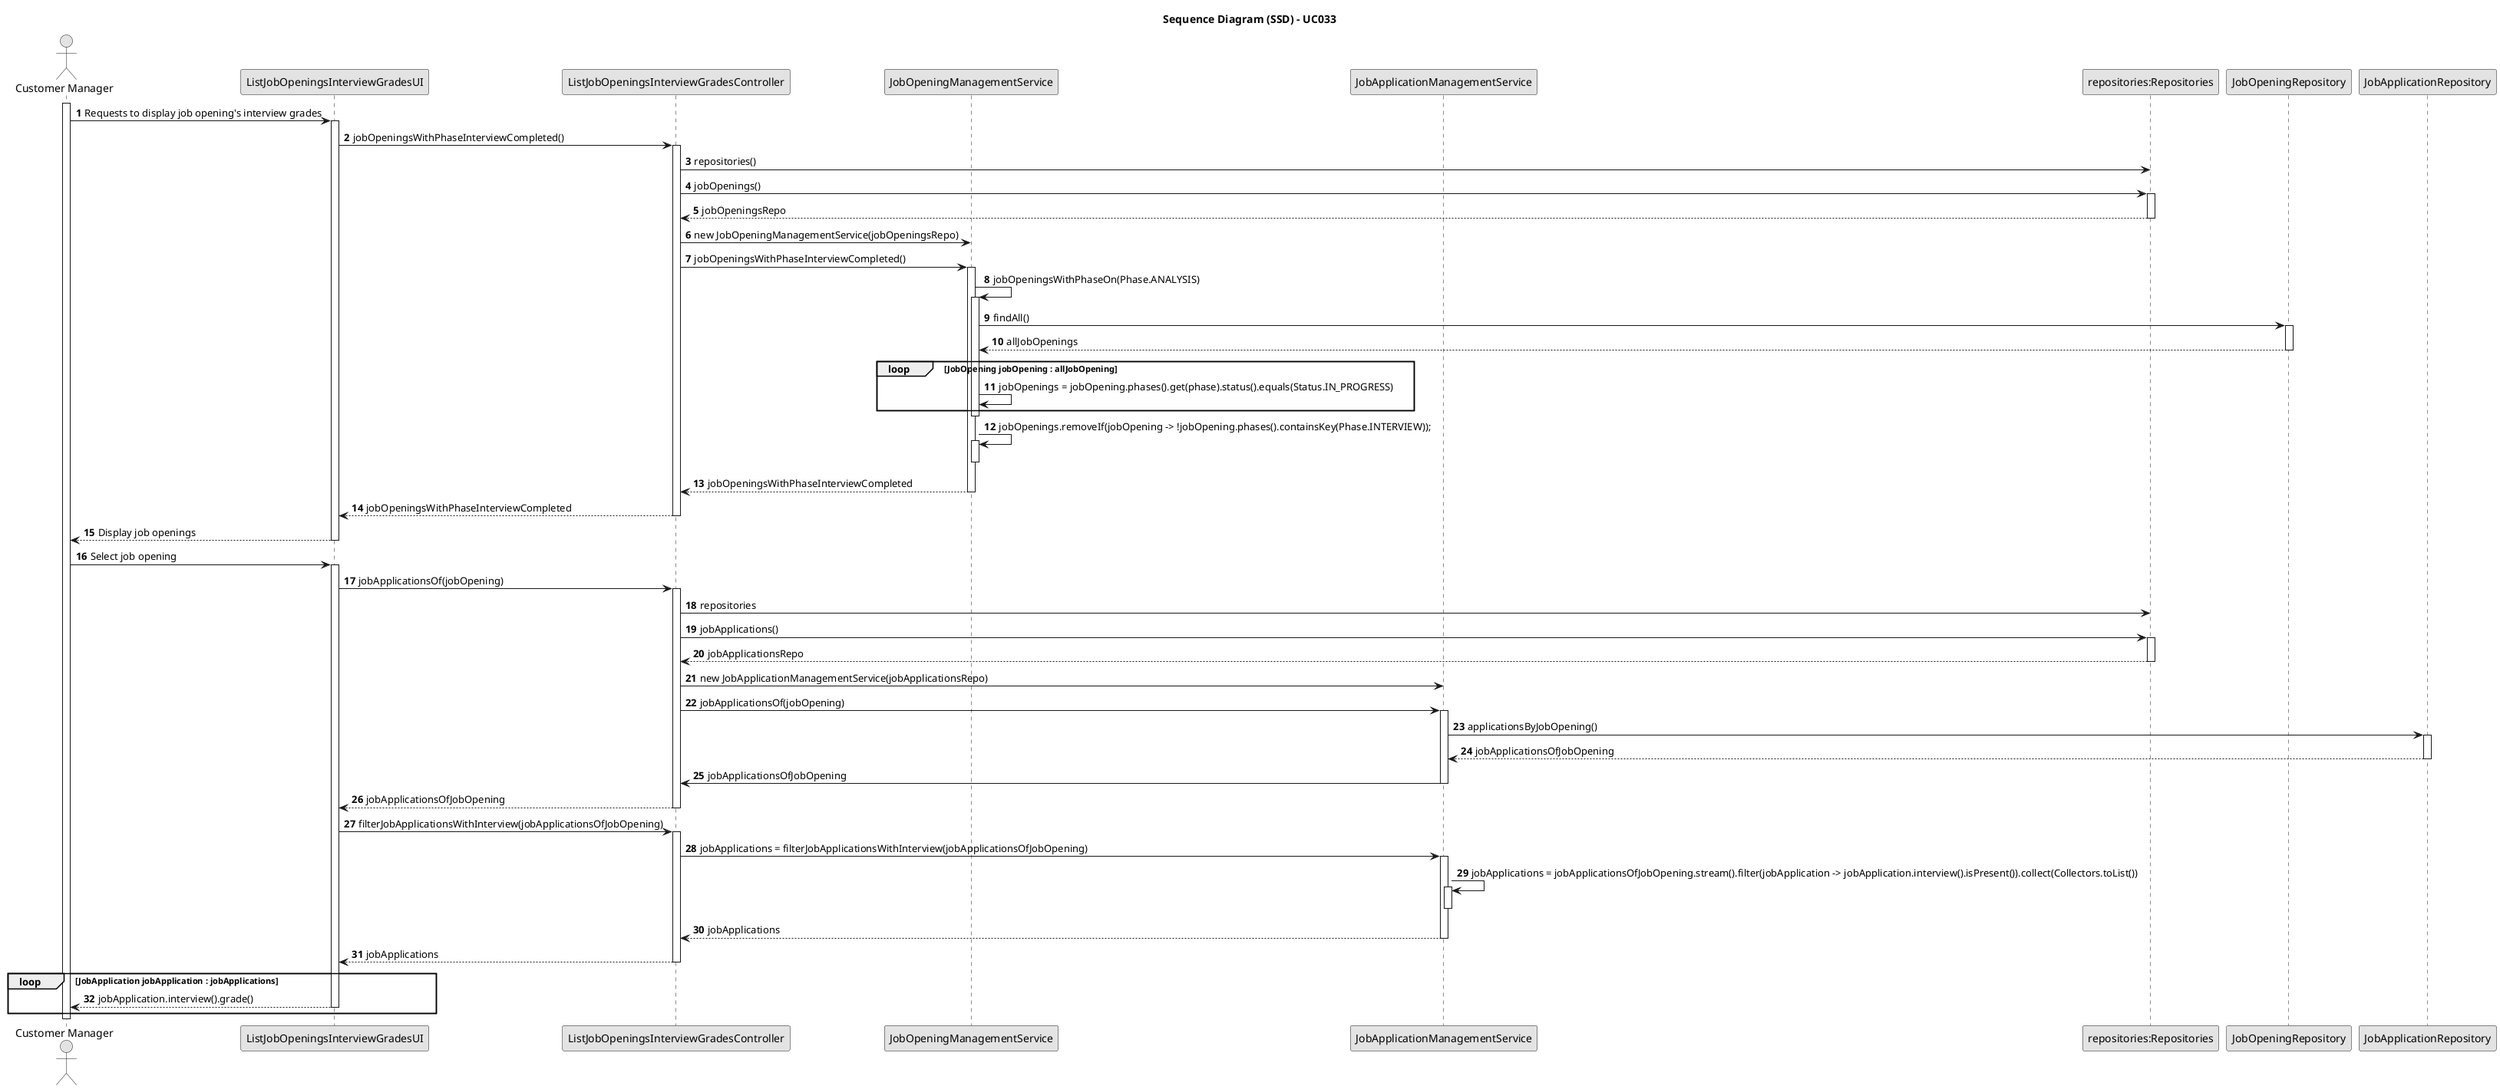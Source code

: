 @startuml
skinparam monochrome true
skinparam packageStyle rectangle
skinparam shadowing false

autonumber

title Sequence Diagram (SSD) - UC033
actor "Customer Manager" as CM
participant "ListJobOpeningsInterviewGradesUI" as UI
participant "ListJobOpeningsInterviewGradesController" as Controller
participant "JobOpeningManagementService" as jobOpService
participant "JobApplicationManagementService" as jobAppService
participant "repositories:Repositories" as repositories
participant "JobOpeningRepository" as jobOpRepo
participant "JobApplicationRepository" as jobAppRepo

activate CM
    CM -> UI: Requests to display job opening's interview grades
    activate UI
        UI -> Controller : jobOpeningsWithPhaseInterviewCompleted()
            activate Controller
            Controller -> repositories : repositories()
            Controller -> repositories : jobOpenings()
                activate repositories
                repositories --> Controller : jobOpeningsRepo
            deactivate repositories
            Controller -> jobOpService : new JobOpeningManagementService(jobOpeningsRepo)
            Controller -> jobOpService : jobOpeningsWithPhaseInterviewCompleted()
                activate jobOpService
                jobOpService -> jobOpService : jobOpeningsWithPhaseOn(Phase.ANALYSIS)
                    activate jobOpService
                jobOpService -> jobOpRepo : findAll()
                    activate jobOpRepo
                    jobOpRepo --> jobOpService : allJobOpenings
                deactivate jobOpRepo
                loop JobOpening jobOpening : allJobOpening
                jobOpService -> jobOpService : jobOpenings = jobOpening.phases().get(phase).status().equals(Status.IN_PROGRESS)
                end loop
                deactivate jobOpService
                jobOpService -> jobOpService : jobOpenings.removeIf(jobOpening -> !jobOpening.phases().containsKey(Phase.INTERVIEW));
                    activate jobOpService
                deactivate jobOpService
                jobOpService --> Controller : jobOpeningsWithPhaseInterviewCompleted
            deactivate jobOpService
            Controller --> UI : jobOpeningsWithPhaseInterviewCompleted
        deactivate Controller
        UI --> CM: Display job openings
    deactivate UI

    CM -> UI: Select job opening
    activate UI
        UI -> Controller : jobApplicationsOf(jobOpening)
        activate Controller
        Controller -> repositories : repositories
        Controller -> repositories : jobApplications()
            activate repositories
            repositories --> Controller : jobApplicationsRepo
        deactivate repositories
        Controller -> jobAppService : new JobApplicationManagementService(jobApplicationsRepo)
        Controller -> jobAppService : jobApplicationsOf(jobOpening)
            activate jobAppService
            jobAppService -> jobAppRepo : applicationsByJobOpening()
                activate jobAppRepo
                jobAppRepo --> jobAppService : jobApplicationsOfJobOpening
            deactivate jobAppRepo
            jobAppService -> Controller : jobApplicationsOfJobOpening
        deactivate jobAppService
        Controller --> UI : jobApplicationsOfJobOpening
    deactivate Controller
    UI -> Controller : filterJobApplicationsWithInterview(jobApplicationsOfJobOpening)
        activate Controller
        Controller -> jobAppService : jobApplications = filterJobApplicationsWithInterview(jobApplicationsOfJobOpening)
            activate jobAppService
            jobAppService -> jobAppService : jobApplications = jobApplicationsOfJobOpening.stream().filter(jobApplication -> jobApplication.interview().isPresent()).collect(Collectors.toList())
                activate jobAppService
            deactivate jobAppService
            jobAppService --> Controller : jobApplications
            deactivate jobAppService
        Controller --> UI : jobApplications
        deactivate Controller

    loop JobApplication jobApplication : jobApplications
        UI --> CM : jobApplication.interview().grade()
    deactivate UI
    end loop
deactivate CM

@enduml